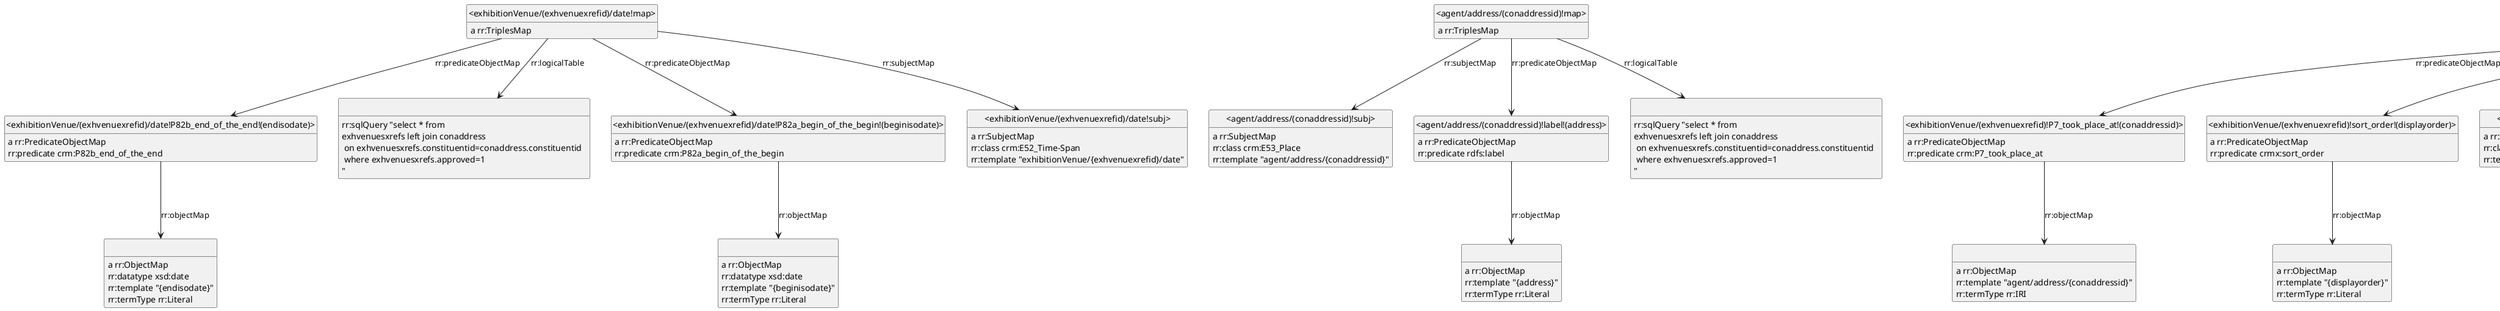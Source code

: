 @startuml
hide empty methods
hide empty attributes
hide circle
skinparam classAttributeIconSize 0
class _exhibitionVenue_exhvenuexrefid_date_P82b_end_of_the_end_endisodate_ as "<exhibitionVenue/(exhvenuexrefid)/date!P82b_end_of_the_end!(endisodate)>"
_exhibitionVenue_exhvenuexrefid_date_P82b_end_of_the_end_endisodate_ : a rr:PredicateObjectMap
class _r1520420963r19_ as " "
_exhibitionVenue_exhvenuexrefid_date_P82b_end_of_the_end_endisodate_ --> _r1520420963r19_ : rr:objectMap
_exhibitionVenue_exhvenuexrefid_date_P82b_end_of_the_end_endisodate_ : rr:predicate crm:P82b_end_of_the_end
class _agent_address_conaddressid_subj_ as "<agent/address/(conaddressid)!subj>"
_agent_address_conaddressid_subj_ : a rr:SubjectMap
_agent_address_conaddressid_subj_ : rr:class crm:E53_Place
_agent_address_conaddressid_subj_ : rr:template "agent/address/{conaddressid}"
class _r1520420963r20_ as " "
_r1520420963r20_ : rr:sqlQuery "select * from \nexhvenuesxrefs left join conaddress \n on exhvenuesxrefs.constituentid=conaddress.constituentid  \n where exhvenuesxrefs.approved=1\n"
class _exhibitionVenue_exhvenuexrefid_P7_took_place_at_conaddressid_ as "<exhibitionVenue/(exhvenuexrefid)!P7_took_place_at!(conaddressid)>"
_exhibitionVenue_exhvenuexrefid_P7_took_place_at_conaddressid_ : a rr:PredicateObjectMap
class _r1520420963r14_ as " "
_exhibitionVenue_exhvenuexrefid_P7_took_place_at_conaddressid_ --> _r1520420963r14_ : rr:objectMap
_exhibitionVenue_exhvenuexrefid_P7_took_place_at_conaddressid_ : rr:predicate crm:P7_took_place_at
class _exhibitionVenue_exhvenuexrefid_sort_order_displayorder_ as "<exhibitionVenue/(exhvenuexrefid)!sort_order!(displayorder)>"
_exhibitionVenue_exhvenuexrefid_sort_order_displayorder_ : a rr:PredicateObjectMap
class _r1520420963r17_ as " "
_exhibitionVenue_exhvenuexrefid_sort_order_displayorder_ --> _r1520420963r17_ : rr:objectMap
_exhibitionVenue_exhvenuexrefid_sort_order_displayorder_ : rr:predicate crmx:sort_order
class _agent_address_conaddressid_label_address_ as "<agent/address/(conaddressid)!label!(address)>"
_agent_address_conaddressid_label_address_ : a rr:PredicateObjectMap
class _r1520420963r0_ as " "
_agent_address_conaddressid_label_address_ --> _r1520420963r0_ : rr:objectMap
_agent_address_conaddressid_label_address_ : rr:predicate rdfs:label
class _exhibition_exhibitionid_title_map_ as "<exhibition/(exhibitionid)/title!map>"
_exhibition_exhibitionid_title_map_ : a rr:TriplesMap
class _exhibition_exhibitionid_title_P3_has_note_exhtitle_ as "<exhibition/(exhibitionid)/title!P3_has_note!(exhtitle)>"
_exhibition_exhibitionid_title_map_ --> _exhibition_exhibitionid_title_P3_has_note_exhtitle_ : rr:predicateObjectMap
class _exhibition_exhibitionid_title_subj_ as "<exhibition/(exhibitionid)/title!subj>"
_exhibition_exhibitionid_title_map_ --> _exhibition_exhibitionid_title_subj_ : rr:subjectMap
class _r1520420963r11_ as " "
_exhibition_exhibitionid_title_map_ --> _r1520420963r11_ : rr:logicalTable
class _r1520420963r9_ as " "
_r1520420963r9_ : rr:sqlQuery "select * from \nexhibitions left join conxrefs \n on id=exhibitionid\n where tableid=47\n  and roleid=286  \n  and exhdepartment in [53,54]\n"
_exhibition_exhibitionid_title_subj_ : a rr:SubjectMap
_exhibition_exhibitionid_title_subj_ : rr:class crm:E41_Appellation
_exhibition_exhibitionid_title_subj_ : rr:template "exhibition/{exhibitionid}/title"
class _r1520420963r22_ as " "
_r1520420963r22_ : a rr:ObjectMap
_r1520420963r22_ : rr:template "exhibitionVenue/{exhvenuexrefid}/object/{objectid}/catalognumber"
_r1520420963r22_ : rr:termType rr:IRI
class _exhibitionVenue_exhvenuexrefid_object_objectid_date_P82a_begin_of_the_begin_begindispldateiso_ as "<exhibitionVenue/(exhvenuexrefid)/object/(objectid)/date!P82a_begin_of_the_begin!(begindispldateiso)>"
_exhibitionVenue_exhvenuexrefid_object_objectid_date_P82a_begin_of_the_begin_begindispldateiso_ : a rr:PredicateObjectMap
class _r1520420963r28_ as " "
_exhibitionVenue_exhvenuexrefid_object_objectid_date_P82a_begin_of_the_begin_begindispldateiso_ --> _r1520420963r28_ : rr:objectMap
_exhibitionVenue_exhvenuexrefid_object_objectid_date_P82a_begin_of_the_begin_begindispldateiso_ : rr:predicate crm:P82a_begin_of_the_begin
class _exhibitionVenue_exhvenuexrefid_object_objectid_date_subj_ as "<exhibitionVenue/(exhvenuexrefid)/object/(objectid)/date!subj>"
_exhibitionVenue_exhvenuexrefid_object_objectid_date_subj_ : a rr:SubjectMap
_exhibitionVenue_exhvenuexrefid_object_objectid_date_subj_ : rr:class crm:E52_Time-Span
_exhibitionVenue_exhvenuexrefid_object_objectid_date_subj_ : rr:template "exhibitionVenue/{exhvenuexrefid}/object/{objectid}/date"
class _r1520420963r2_ as " "
_r1520420963r2_ : a rr:ObjectMap
_r1520420963r2_ : rr:template "agent/{constituentid}"
_r1520420963r2_ : rr:termType rr:IRI
class _exhibitionVenue_exhvenuexrefid_date_P82a_begin_of_the_begin_beginisodate_ as "<exhibitionVenue/(exhvenuexrefid)/date!P82a_begin_of_the_begin!(beginisodate)>"
_exhibitionVenue_exhvenuexrefid_date_P82a_begin_of_the_begin_beginisodate_ : a rr:PredicateObjectMap
class _r1520420963r18_ as " "
_exhibitionVenue_exhvenuexrefid_date_P82a_begin_of_the_begin_beginisodate_ --> _r1520420963r18_ : rr:objectMap
_exhibitionVenue_exhvenuexrefid_date_P82a_begin_of_the_begin_beginisodate_ : rr:predicate crm:P82a_begin_of_the_begin
class _exhibitionVenue_exhvenuexrefid_subj_ as "<exhibitionVenue/(exhvenuexrefid)!subj>"
_exhibitionVenue_exhvenuexrefid_subj_ : a rr:SubjectMap
_exhibitionVenue_exhvenuexrefid_subj_ : rr:class crm:E7_Activity
_exhibitionVenue_exhvenuexrefid_subj_ : rr:template "exhibitionVenue/{exhvenuexrefid}"
class _r1520420963r24_ as " "
_r1520420963r24_ : a rr:ObjectMap
_r1520420963r24_ : rr:template "exhibitionVenue/{exhvenuexrefid}"
_r1520420963r24_ : rr:termType rr:IRI
class _r1520420963r3_ as " "
_r1520420963r3_ : a rr:ObjectMap
_r1520420963r3_ : rr:template "exhibition/{exhibitionid}/title"
_r1520420963r3_ : rr:termType rr:IRI
class _exhibition_exhibitionid_date_subj_ as "<exhibition/(exhibitionid)/date!subj>"
_exhibition_exhibitionid_date_subj_ : a rr:SubjectMap
_exhibition_exhibitionid_date_subj_ : rr:class crm:E52_Time-Span
_exhibition_exhibitionid_date_subj_ : rr:template "exhibition/{exhibitionid}/date"
_r1520420963r17_ : a rr:ObjectMap
_r1520420963r17_ : rr:template "{displayorder}"
_r1520420963r17_ : rr:termType rr:Literal
class _exhibitionVenue_exhvenuexrefid_object_objectid_date_map_ as "<exhibitionVenue/(exhvenuexrefid)/object/(objectid)/date!map>"
_exhibitionVenue_exhvenuexrefid_object_objectid_date_map_ : a rr:TriplesMap
_exhibitionVenue_exhvenuexrefid_object_objectid_date_map_ --> _exhibitionVenue_exhvenuexrefid_object_objectid_date_subj_ : rr:subjectMap
_exhibitionVenue_exhvenuexrefid_object_objectid_date_map_ --> _exhibitionVenue_exhvenuexrefid_object_objectid_date_P82a_begin_of_the_begin_begindispldateiso_ : rr:predicateObjectMap
class _exhibitionVenue_exhvenuexrefid_object_objectid_date_P82b_end_of_the_end_enddispldateiso_ as "<exhibitionVenue/(exhvenuexrefid)/object/(objectid)/date!P82b_end_of_the_end!(enddispldateiso)>"
_exhibitionVenue_exhvenuexrefid_object_objectid_date_map_ --> _exhibitionVenue_exhvenuexrefid_object_objectid_date_P82b_end_of_the_end_enddispldateiso_ : rr:predicateObjectMap
class _r1520420963r30_ as " "
_exhibitionVenue_exhvenuexrefid_object_objectid_date_map_ --> _r1520420963r30_ : rr:logicalTable
class _agent_address_conaddressid_map_ as "<agent/address/(conaddressid)!map>"
_agent_address_conaddressid_map_ : a rr:TriplesMap
_agent_address_conaddressid_map_ --> _agent_address_conaddressid_subj_ : rr:subjectMap
_agent_address_conaddressid_map_ --> _agent_address_conaddressid_label_address_ : rr:predicateObjectMap
class _r1520420963r1_ as " "
_agent_address_conaddressid_map_ --> _r1520420963r1_ : rr:logicalTable
class _exhibitionVenue_exhvenuexrefid_P14_carried_out_by_constituentid_ as "<exhibitionVenue/(exhvenuexrefid)!P14_carried_out_by!(constituentid)>"
_exhibitionVenue_exhvenuexrefid_P14_carried_out_by_constituentid_ : a rr:PredicateObjectMap
class _r1520420963r12_ as " "
_exhibitionVenue_exhvenuexrefid_P14_carried_out_by_constituentid_ --> _r1520420963r12_ : rr:objectMap
_exhibitionVenue_exhvenuexrefid_P14_carried_out_by_constituentid_ : rr:predicate crm:P14_carried_out_by
_r1520420963r30_ : rr:sqlQuery "select * from \nexhvenuesxrefs, exhvenobjxrefs\n where exhvenuesxrefs.exhvenuexrefid=exhvenobjxrefs.exhvenuexrefid\n  and exhvenuesxrefs.approved=1 and exhvenobjxrefs.displayed=1\n"
class _r1520420963r25_ as " "
_r1520420963r25_ : rr:sqlQuery "select * from \nexhvenuesxrefs, exhvenobjxrefs\n where exhvenuesxrefs.exhvenuexrefid=exhvenobjxrefs.exhvenuexrefid\n  and exhvenuesxrefs.approved=1 and exhvenobjxrefs.displayed=1\n"
class _exhibition_exhibitionid_date_map_ as "<exhibition/(exhibitionid)/date!map>"
_exhibition_exhibitionid_date_map_ : a rr:TriplesMap
class _exhibition_exhibitionid_date_P3_has_note_displaydate_ as "<exhibition/(exhibitionid)/date!P3_has_note!(displaydate)>"
_exhibition_exhibitionid_date_map_ --> _exhibition_exhibitionid_date_P3_has_note_displaydate_ : rr:predicateObjectMap
class _exhibition_exhibitionid_date_P82a_begin_of_the_begin_beginisodate_ as "<exhibition/(exhibitionid)/date!P82a_begin_of_the_begin!(beginisodate)>"
_exhibition_exhibitionid_date_map_ --> _exhibition_exhibitionid_date_P82a_begin_of_the_begin_beginisodate_ : rr:predicateObjectMap
_exhibition_exhibitionid_date_map_ --> _exhibition_exhibitionid_date_subj_ : rr:subjectMap
class _exhibition_exhibitionid_date_P82b_end_of_the_end_endisodate_ as "<exhibition/(exhibitionid)/date!P82b_end_of_the_end!(endisodate)>"
_exhibition_exhibitionid_date_map_ --> _exhibition_exhibitionid_date_P82b_end_of_the_end_endisodate_ : rr:predicateObjectMap
_exhibition_exhibitionid_date_map_ --> _r1520420963r9_ : rr:logicalTable
class _r1520420963r15_ as " "
_r1520420963r15_ : a rr:ObjectMap
_r1520420963r15_ : rr:template "exhibition/{exhibitionid}"
_r1520420963r15_ : rr:termType rr:IRI
class _r1520420963r23_ as " "
_r1520420963r23_ : a rr:ObjectMap
_r1520420963r23_ : rr:template "exhibitionVenue/{exhvenuexrefid}/object/{objectid}/date"
_r1520420963r23_ : rr:termType rr:IRI
class _r1520420963r7_ as " "
_r1520420963r7_ : a rr:ObjectMap
_r1520420963r7_ : rr:datatype xsd:date
_r1520420963r7_ : rr:template "{beginisodate}"
_r1520420963r7_ : rr:termType rr:Literal
class _exhibitionVenue_exhvenuexrefid_object_objectid_catalognumber_map_ as "<exhibitionVenue/(exhvenuexrefid)/object/(objectid)/catalognumber!map>"
_exhibitionVenue_exhvenuexrefid_object_objectid_catalognumber_map_ : a rr:TriplesMap
class _exhibitionVenue_exhvenuexrefid_object_objectid_catalognumber_P3_has_note_catalognumber_ as "<exhibitionVenue/(exhvenuexrefid)/object/(objectid)/catalognumber!P3_has_note!(catalognumber)>"
_exhibitionVenue_exhvenuexrefid_object_objectid_catalognumber_map_ --> _exhibitionVenue_exhvenuexrefid_object_objectid_catalognumber_P3_has_note_catalognumber_ : rr:predicateObjectMap
class _exhibitionVenue_exhvenuexrefid_object_objectid_catalognumber_P2_has_type_300404620_ as "<exhibitionVenue/(exhvenuexrefid)/object/(objectid)/catalognumber!P2_has_type!300404620>"
_exhibitionVenue_exhvenuexrefid_object_objectid_catalognumber_map_ --> _exhibitionVenue_exhvenuexrefid_object_objectid_catalognumber_P2_has_type_300404620_ : rr:predicateObjectMap
class _exhibitionVenue_exhvenuexrefid_object_objectid_catalognumber_subj_ as "<exhibitionVenue/(exhvenuexrefid)/object/(objectid)/catalognumber!subj>"
_exhibitionVenue_exhvenuexrefid_object_objectid_catalognumber_map_ --> _exhibitionVenue_exhvenuexrefid_object_objectid_catalognumber_subj_ : rr:subjectMap
class _r1520420963r27_ as " "
_exhibitionVenue_exhvenuexrefid_object_objectid_catalognumber_map_ --> _r1520420963r27_ : rr:logicalTable
_exhibitionVenue_exhvenuexrefid_object_objectid_catalognumber_P2_has_type_300404620_ : a rr:PredicateObjectMap
_exhibitionVenue_exhvenuexrefid_object_objectid_catalognumber_P2_has_type_300404620_ : rr:object aat:300404620
_exhibitionVenue_exhvenuexrefid_object_objectid_catalognumber_P2_has_type_300404620_ : rr:predicate crm:P2_has_type
class _r1520420963r16_ as " "
_r1520420963r16_ : rr:sqlQuery "select * from \nexhvenuesxrefs left join conaddress \n on exhvenuesxrefs.constituentid=conaddress.constituentid  \n where exhvenuesxrefs.approved=1\n"
_r1520420963r14_ : a rr:ObjectMap
_r1520420963r14_ : rr:template "agent/address/{conaddressid}"
_r1520420963r14_ : rr:termType rr:IRI
class _exhibitionVenue_exhvenuexrefid_map_ as "<exhibitionVenue/(exhvenuexrefid)!map>"
_exhibitionVenue_exhvenuexrefid_map_ : a rr:TriplesMap
class _exhibitionVenue_exhvenuexrefid_P4_has_time_span_date_ as "<exhibitionVenue/(exhvenuexrefid)!P4_has_time-span!date>"
_exhibitionVenue_exhvenuexrefid_map_ --> _exhibitionVenue_exhvenuexrefid_P4_has_time_span_date_ : rr:predicateObjectMap
_exhibitionVenue_exhvenuexrefid_map_ --> _exhibitionVenue_exhvenuexrefid_sort_order_displayorder_ : rr:predicateObjectMap
class _exhibitionVenue_exhvenuexrefid_P2_has_type_exhibition_at_venue_ as "<exhibitionVenue/(exhvenuexrefid)!P2_has_type!exhibition_at_venue>"
_exhibitionVenue_exhvenuexrefid_map_ --> _exhibitionVenue_exhvenuexrefid_P2_has_type_exhibition_at_venue_ : rr:predicateObjectMap
_exhibitionVenue_exhvenuexrefid_map_ --> _exhibitionVenue_exhvenuexrefid_P7_took_place_at_conaddressid_ : rr:predicateObjectMap
_exhibitionVenue_exhvenuexrefid_map_ --> _exhibitionVenue_exhvenuexrefid_P14_carried_out_by_constituentid_ : rr:predicateObjectMap
class _exhibitionVenue_exhvenuexrefid_P9i_forms_part_of_exhibitionid_ as "<exhibitionVenue/(exhvenuexrefid)!P9i_forms_part_of!(exhibitionid)>"
_exhibitionVenue_exhvenuexrefid_map_ --> _exhibitionVenue_exhvenuexrefid_P9i_forms_part_of_exhibitionid_ : rr:predicateObjectMap
_exhibitionVenue_exhvenuexrefid_map_ --> _exhibitionVenue_exhvenuexrefid_subj_ : rr:subjectMap
_exhibitionVenue_exhvenuexrefid_map_ --> _r1520420963r16_ : rr:logicalTable
_exhibitionVenue_exhvenuexrefid_P4_has_time_span_date_ : a rr:PredicateObjectMap
class _r1520420963r13_ as " "
_exhibitionVenue_exhvenuexrefid_P4_has_time_span_date_ --> _r1520420963r13_ : rr:objectMap
_exhibitionVenue_exhvenuexrefid_P4_has_time_span_date_ : rr:predicate crm:P4_has_time-span
_r1520420963r13_ : a rr:ObjectMap
_r1520420963r13_ : rr:template "exhibitionVenue/{exhvenuexrefid}/date"
_r1520420963r13_ : rr:termType rr:IRI
class _exhibitionVenue_exhvenuexrefid_object_objectid_subj_ as "<exhibitionVenue/(exhvenuexrefid)/object/(objectid)!subj>"
_exhibitionVenue_exhvenuexrefid_object_objectid_subj_ : a rr:SubjectMap
_exhibitionVenue_exhvenuexrefid_object_objectid_subj_ : rr:class crm:E7_Activity
_exhibitionVenue_exhvenuexrefid_object_objectid_subj_ : rr:template "exhibitionVenue/{exhvenuexrefid}/object/{objectid}"
_exhibitionVenue_exhvenuexrefid_object_objectid_date_P82b_end_of_the_end_enddispldateiso_ : a rr:PredicateObjectMap
class _r1520420963r29_ as " "
_exhibitionVenue_exhvenuexrefid_object_objectid_date_P82b_end_of_the_end_enddispldateiso_ --> _r1520420963r29_ : rr:objectMap
_exhibitionVenue_exhvenuexrefid_object_objectid_date_P82b_end_of_the_end_enddispldateiso_ : rr:predicate crm:P82b_end_of_the_end
class _exhibitionVenue_exhvenuexrefid_object_objectid_P1_is_identified_by_catalognumber_ as "<exhibitionVenue/(exhvenuexrefid)/object/(objectid)!P1_is_identified_by!catalognumber>"
_exhibitionVenue_exhvenuexrefid_object_objectid_P1_is_identified_by_catalognumber_ : a rr:PredicateObjectMap
_exhibitionVenue_exhvenuexrefid_object_objectid_P1_is_identified_by_catalognumber_ --> _r1520420963r22_ : rr:objectMap
_exhibitionVenue_exhvenuexrefid_object_objectid_P1_is_identified_by_catalognumber_ : rr:predicate crm:P1_is_identified_by
_exhibition_exhibitionid_title_P3_has_note_exhtitle_ : a rr:PredicateObjectMap
class _r1520420963r10_ as " "
_exhibition_exhibitionid_title_P3_has_note_exhtitle_ --> _r1520420963r10_ : rr:objectMap
_exhibition_exhibitionid_title_P3_has_note_exhtitle_ : rr:predicate crm:P3_has_note
_exhibitionVenue_exhvenuexrefid_object_objectid_catalognumber_subj_ : a rr:SubjectMap
_exhibitionVenue_exhvenuexrefid_object_objectid_catalognumber_subj_ : rr:class crm:E42_Identifier
_exhibitionVenue_exhvenuexrefid_object_objectid_catalognumber_subj_ : rr:template "exhibitionVenue/{exhvenuexrefid}/object/{objectid}/catalognumber"
class _exhibition_exhibitionid_P14_carried_out_by_constituentid_ as "<exhibition/(exhibitionid)!P14_carried_out_by!(constituentid)>"
_exhibition_exhibitionid_P14_carried_out_by_constituentid_ : a rr:PredicateObjectMap
_exhibition_exhibitionid_P14_carried_out_by_constituentid_ --> _r1520420963r2_ : rr:objectMap
_exhibition_exhibitionid_P14_carried_out_by_constituentid_ : rr:predicate crm:P14_carried_out_by
class _exhibitionVenue_exhvenuexrefid_object_objectid_P2_has_type_object_at_exhibition_ as "<exhibitionVenue/(exhvenuexrefid)/object/(objectid)!P2_has_type!object_at_exhibition>"
_exhibitionVenue_exhvenuexrefid_object_objectid_P2_has_type_object_at_exhibition_ : a rr:PredicateObjectMap
_exhibitionVenue_exhvenuexrefid_object_objectid_P2_has_type_object_at_exhibition_ : rr:object <event/object-at-exhibition>
_exhibitionVenue_exhvenuexrefid_object_objectid_P2_has_type_object_at_exhibition_ : rr:predicate crm:P2_has_type
_exhibition_exhibitionid_date_P3_has_note_displaydate_ : a rr:PredicateObjectMap
class _r1520420963r6_ as " "
_exhibition_exhibitionid_date_P3_has_note_displaydate_ --> _r1520420963r6_ : rr:objectMap
_exhibition_exhibitionid_date_P3_has_note_displaydate_ : rr:predicate crm:P3_has_note
class _exhibition_exhibitionid_subj_ as "<exhibition/(exhibitionid)!subj>"
_exhibition_exhibitionid_subj_ : a rr:SubjectMap
_exhibition_exhibitionid_subj_ : rr:class crm:E7_Activity
_exhibition_exhibitionid_subj_ : rr:template "exhibition/{exhibitionid}"
_exhibitionVenue_exhvenuexrefid_object_objectid_catalognumber_P3_has_note_catalognumber_ : a rr:PredicateObjectMap
class _r1520420963r26_ as " "
_exhibitionVenue_exhvenuexrefid_object_objectid_catalognumber_P3_has_note_catalognumber_ --> _r1520420963r26_ : rr:objectMap
_exhibitionVenue_exhvenuexrefid_object_objectid_catalognumber_P3_has_note_catalognumber_ : rr:predicate crm:P3_has_note
class _exhibitionVenue_exhvenuexrefid_object_objectid_map_ as "<exhibitionVenue/(exhvenuexrefid)/object/(objectid)!map>"
_exhibitionVenue_exhvenuexrefid_object_objectid_map_ : a rr:TriplesMap
_exhibitionVenue_exhvenuexrefid_object_objectid_map_ --> _exhibitionVenue_exhvenuexrefid_object_objectid_P1_is_identified_by_catalognumber_ : rr:predicateObjectMap
class _exhibitionVenue_exhvenuexrefid_object_objectid_P12_occurred_in_the_presence_of_objectid_ as "<exhibitionVenue/(exhvenuexrefid)/object/(objectid)!P12_occurred_in_the_presence_of!(objectid)>"
_exhibitionVenue_exhvenuexrefid_object_objectid_map_ --> _exhibitionVenue_exhvenuexrefid_object_objectid_P12_occurred_in_the_presence_of_objectid_ : rr:predicateObjectMap
class _exhibitionVenue_exhvenuexrefid_object_objectid_P4_has_time_span_date_ as "<exhibitionVenue/(exhvenuexrefid)/object/(objectid)!P4_has_time-span!date>"
_exhibitionVenue_exhvenuexrefid_object_objectid_map_ --> _exhibitionVenue_exhvenuexrefid_object_objectid_P4_has_time_span_date_ : rr:predicateObjectMap
class _exhibitionVenue_exhvenuexrefid_object_objectid_P9i_forms_part_of_exhvenuexrefid_ as "<exhibitionVenue/(exhvenuexrefid)/object/(objectid)!P9i_forms_part_of!(exhvenuexrefid)>"
_exhibitionVenue_exhvenuexrefid_object_objectid_map_ --> _exhibitionVenue_exhvenuexrefid_object_objectid_P9i_forms_part_of_exhvenuexrefid_ : rr:predicateObjectMap
_exhibitionVenue_exhvenuexrefid_object_objectid_map_ --> _exhibitionVenue_exhvenuexrefid_object_objectid_subj_ : rr:subjectMap
_exhibitionVenue_exhvenuexrefid_object_objectid_map_ --> _exhibitionVenue_exhvenuexrefid_object_objectid_P2_has_type_object_at_exhibition_ : rr:predicateObjectMap
_exhibitionVenue_exhvenuexrefid_object_objectid_map_ --> _r1520420963r25_ : rr:logicalTable
_exhibition_exhibitionid_date_P82a_begin_of_the_begin_beginisodate_ : a rr:PredicateObjectMap
_exhibition_exhibitionid_date_P82a_begin_of_the_begin_beginisodate_ --> _r1520420963r7_ : rr:objectMap
_exhibition_exhibitionid_date_P82a_begin_of_the_begin_beginisodate_ : rr:predicate crm:P82a_begin_of_the_begin
class _exhibitionVenue_exhvenuexrefid_date_map_ as "<exhibitionVenue/(exhvenuexrefid)/date!map>"
_exhibitionVenue_exhvenuexrefid_date_map_ : a rr:TriplesMap
_exhibitionVenue_exhvenuexrefid_date_map_ --> _exhibitionVenue_exhvenuexrefid_date_P82a_begin_of_the_begin_beginisodate_ : rr:predicateObjectMap
_exhibitionVenue_exhvenuexrefid_date_map_ --> _exhibitionVenue_exhvenuexrefid_date_P82b_end_of_the_end_endisodate_ : rr:predicateObjectMap
class _exhibitionVenue_exhvenuexrefid_date_subj_ as "<exhibitionVenue/(exhvenuexrefid)/date!subj>"
_exhibitionVenue_exhvenuexrefid_date_map_ --> _exhibitionVenue_exhvenuexrefid_date_subj_ : rr:subjectMap
_exhibitionVenue_exhvenuexrefid_date_map_ --> _r1520420963r20_ : rr:logicalTable
class _r1520420963r4_ as " "
_r1520420963r4_ : a rr:ObjectMap
_r1520420963r4_ : rr:template "exhibition/{exhibitionid}/date"
_r1520420963r4_ : rr:termType rr:IRI
class _r1520420963r8_ as " "
_r1520420963r8_ : a rr:ObjectMap
_r1520420963r8_ : rr:datatype xsd:date
_r1520420963r8_ : rr:template "{endisodate}"
_r1520420963r8_ : rr:termType rr:Literal
_r1520420963r18_ : a rr:ObjectMap
_r1520420963r18_ : rr:datatype xsd:date
_r1520420963r18_ : rr:template "{beginisodate}"
_r1520420963r18_ : rr:termType rr:Literal
_exhibitionVenue_exhvenuexrefid_object_objectid_P12_occurred_in_the_presence_of_objectid_ : a rr:PredicateObjectMap
class _r1520420963r21_ as " "
_exhibitionVenue_exhvenuexrefid_object_objectid_P12_occurred_in_the_presence_of_objectid_ --> _r1520420963r21_ : rr:objectMap
_exhibitionVenue_exhvenuexrefid_object_objectid_P12_occurred_in_the_presence_of_objectid_ : rr:predicate crm:P12_occurred_in_the_presence_of
_r1520420963r6_ : a rr:ObjectMap
_r1520420963r6_ : rr:template "{displaydate}"
_r1520420963r6_ : rr:termType rr:Literal
_r1520420963r11_ : rr:sqlQuery "select * from \nexhibitions left join conxrefs \n on id=exhibitionid\n where tableid=47\n  and roleid=286  \n  and exhdepartment in [53,54]\n"
class _exhibition_exhibitionid_P2_has_type_300054766_ as "<exhibition/(exhibitionid)!P2_has_type!300054766>"
_exhibition_exhibitionid_P2_has_type_300054766_ : a rr:PredicateObjectMap
_exhibition_exhibitionid_P2_has_type_300054766_ : rr:object aat:300054766
_exhibition_exhibitionid_P2_has_type_300054766_ : rr:predicate crm:P2_has_type
_exhibitionVenue_exhvenuexrefid_date_subj_ : a rr:SubjectMap
_exhibitionVenue_exhvenuexrefid_date_subj_ : rr:class crm:E52_Time-Span
_exhibitionVenue_exhvenuexrefid_date_subj_ : rr:template "exhibitionVenue/{exhvenuexrefid}/date"
class _exhibition_exhibitionid_P1_is_identified_by_title_ as "<exhibition/(exhibitionid)!P1_is_identified_by!title>"
_exhibition_exhibitionid_P1_is_identified_by_title_ : a rr:PredicateObjectMap
_exhibition_exhibitionid_P1_is_identified_by_title_ --> _r1520420963r3_ : rr:objectMap
_exhibition_exhibitionid_P1_is_identified_by_title_ : rr:predicate crm:P1_is_identified_by
_r1520420963r29_ : a rr:ObjectMap
_r1520420963r29_ : rr:datatype xsd:date
_r1520420963r29_ : rr:template "{enddispldateiso}"
_r1520420963r29_ : rr:termType rr:Literal
_r1520420963r27_ : rr:sqlQuery "select * from \nexhvenuesxrefs, exhvenobjxrefs\n where exhvenuesxrefs.exhvenuexrefid=exhvenobjxrefs.exhvenuexrefid\n  and exhvenuesxrefs.approved=1 and exhvenobjxrefs.displayed=1\n"
_exhibition_exhibitionid_date_P82b_end_of_the_end_endisodate_ : a rr:PredicateObjectMap
_exhibition_exhibitionid_date_P82b_end_of_the_end_endisodate_ --> _r1520420963r8_ : rr:objectMap
_exhibition_exhibitionid_date_P82b_end_of_the_end_endisodate_ : rr:predicate crm:P82b_end_of_the_end
_r1520420963r19_ : a rr:ObjectMap
_r1520420963r19_ : rr:datatype xsd:date
_r1520420963r19_ : rr:template "{endisodate}"
_r1520420963r19_ : rr:termType rr:Literal
class _r1520420963r5_ as " "
_r1520420963r5_ : rr:sqlQuery "select * from \nexhibitions left join conxrefs \n on id=exhibitionid\n where tableid=47\n  and roleid=286  \n  and exhdepartment in [53,54]\n"
_exhibitionVenue_exhvenuexrefid_object_objectid_P4_has_time_span_date_ : a rr:PredicateObjectMap
_exhibitionVenue_exhvenuexrefid_object_objectid_P4_has_time_span_date_ --> _r1520420963r23_ : rr:objectMap
_exhibitionVenue_exhvenuexrefid_object_objectid_P4_has_time_span_date_ : rr:predicate crm:P4_has_time-span
class _exhibition_exhibitionid_map_ as "<exhibition/(exhibitionid)!map>"
_exhibition_exhibitionid_map_ : a rr:TriplesMap
class _exhibition_exhibitionid_P4_has_time_span_date_ as "<exhibition/(exhibitionid)!P4_has_time-span!date>"
_exhibition_exhibitionid_map_ --> _exhibition_exhibitionid_P4_has_time_span_date_ : rr:predicateObjectMap
_exhibition_exhibitionid_map_ --> _exhibition_exhibitionid_P1_is_identified_by_title_ : rr:predicateObjectMap
_exhibition_exhibitionid_map_ --> _exhibition_exhibitionid_subj_ : rr:subjectMap
_exhibition_exhibitionid_map_ --> _exhibition_exhibitionid_P2_has_type_300054766_ : rr:predicateObjectMap
_exhibition_exhibitionid_map_ --> _exhibition_exhibitionid_P14_carried_out_by_constituentid_ : rr:predicateObjectMap
_exhibition_exhibitionid_map_ --> _r1520420963r5_ : rr:logicalTable
_r1520420963r28_ : a rr:ObjectMap
_r1520420963r28_ : rr:datatype xsd:date
_r1520420963r28_ : rr:template "{begindispldateiso}"
_r1520420963r28_ : rr:termType rr:Literal
_exhibition_exhibitionid_P4_has_time_span_date_ : a rr:PredicateObjectMap
_exhibition_exhibitionid_P4_has_time_span_date_ --> _r1520420963r4_ : rr:objectMap
_exhibition_exhibitionid_P4_has_time_span_date_ : rr:predicate crm:P4_has_time-span
_exhibitionVenue_exhvenuexrefid_P2_has_type_exhibition_at_venue_ : a rr:PredicateObjectMap
_exhibitionVenue_exhvenuexrefid_P2_has_type_exhibition_at_venue_ : rr:object <event/exhibition-at-venue>
_exhibitionVenue_exhvenuexrefid_P2_has_type_exhibition_at_venue_ : rr:predicate crm:P2_has_type
_r1520420963r1_ : rr:sqlQuery "select * from \nexhvenuesxrefs left join conaddress \n on exhvenuesxrefs.constituentid=conaddress.constituentid  \n where exhvenuesxrefs.approved=1\n"
_r1520420963r26_ : a rr:ObjectMap
_r1520420963r26_ : rr:template "{catalognumber}"
_r1520420963r26_ : rr:termType rr:Literal
_r1520420963r12_ : a rr:ObjectMap
_r1520420963r12_ : rr:template "agent/{constituentid}"
_r1520420963r12_ : rr:termType rr:IRI
_r1520420963r21_ : a rr:ObjectMap
_r1520420963r21_ : rr:template "object/{objectid}"
_r1520420963r21_ : rr:termType rr:IRI
_exhibitionVenue_exhvenuexrefid_object_objectid_P9i_forms_part_of_exhvenuexrefid_ : a rr:PredicateObjectMap
_exhibitionVenue_exhvenuexrefid_object_objectid_P9i_forms_part_of_exhvenuexrefid_ --> _r1520420963r24_ : rr:objectMap
_exhibitionVenue_exhvenuexrefid_object_objectid_P9i_forms_part_of_exhvenuexrefid_ : rr:predicate crm:P9i_forms_part_of
_exhibitionVenue_exhvenuexrefid_P9i_forms_part_of_exhibitionid_ : a rr:PredicateObjectMap
_exhibitionVenue_exhvenuexrefid_P9i_forms_part_of_exhibitionid_ --> _r1520420963r15_ : rr:objectMap
_exhibitionVenue_exhvenuexrefid_P9i_forms_part_of_exhibitionid_ : rr:predicate crm:P9i_forms_part_of
_r1520420963r10_ : a rr:ObjectMap
_r1520420963r10_ : rr:template "{exhtitle}"
_r1520420963r10_ : rr:termType rr:Literal
_r1520420963r0_ : a rr:ObjectMap
_r1520420963r0_ : rr:template "{address}"
_r1520420963r0_ : rr:termType rr:Literal
@enduml
